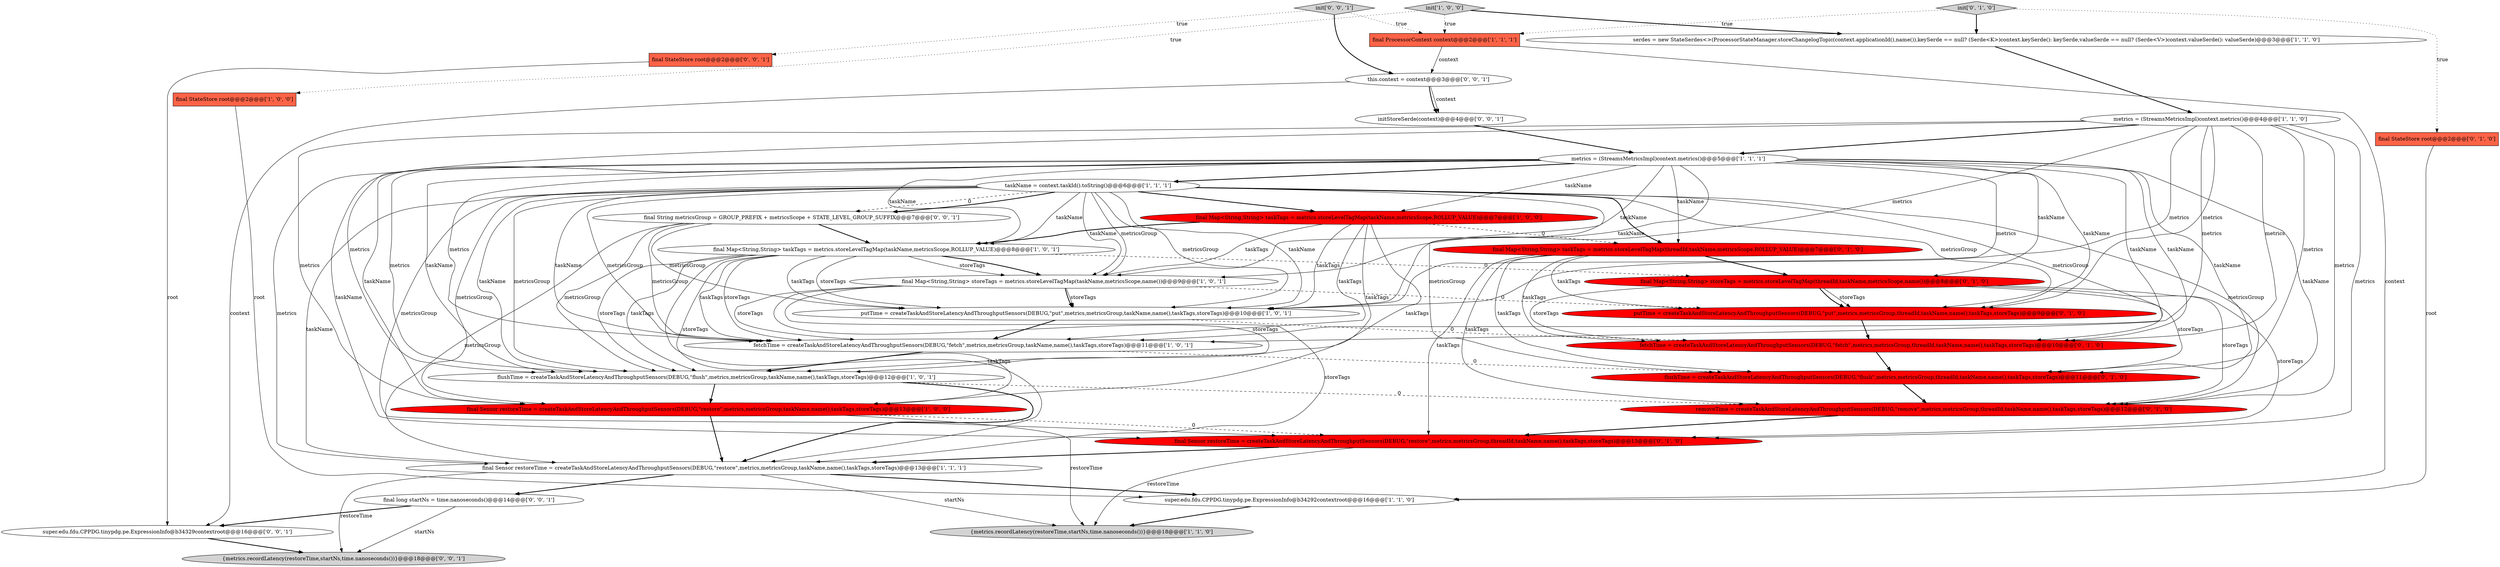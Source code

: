 digraph {
9 [style = filled, label = "super.edu.fdu.CPPDG.tinypdg.pe.ExpressionInfo@b34292contextroot@@@16@@@['1', '1', '0']", fillcolor = white, shape = ellipse image = "AAA0AAABBB1BBB"];
12 [style = filled, label = "{metrics.recordLatency(restoreTime,startNs,time.nanoseconds())}@@@18@@@['1', '1', '0']", fillcolor = lightgray, shape = ellipse image = "AAA0AAABBB1BBB"];
1 [style = filled, label = "final Sensor restoreTime = createTaskAndStoreLatencyAndThroughputSensors(DEBUG,\"restore\",metrics,metricsGroup,taskName,name(),taskTags,storeTags)@@@13@@@['1', '1', '1']", fillcolor = white, shape = ellipse image = "AAA0AAABBB1BBB"];
0 [style = filled, label = "metrics = (StreamsMetricsImpl)context.metrics()@@@4@@@['1', '1', '0']", fillcolor = white, shape = ellipse image = "AAA0AAABBB1BBB"];
20 [style = filled, label = "flushTime = createTaskAndStoreLatencyAndThroughputSensors(DEBUG,\"flush\",metrics,metricsGroup,threadId,taskName,name(),taskTags,storeTags)@@@11@@@['0', '1', '0']", fillcolor = red, shape = ellipse image = "AAA1AAABBB2BBB"];
31 [style = filled, label = "final StateStore root@@@2@@@['0', '0', '1']", fillcolor = tomato, shape = box image = "AAA0AAABBB3BBB"];
30 [style = filled, label = "final long startNs = time.nanoseconds()@@@14@@@['0', '0', '1']", fillcolor = white, shape = ellipse image = "AAA0AAABBB3BBB"];
8 [style = filled, label = "final Map<String,String> taskTags = metrics.storeLevelTagMap(taskName,metricsScope,ROLLUP_VALUE)@@@7@@@['1', '0', '0']", fillcolor = red, shape = ellipse image = "AAA1AAABBB1BBB"];
3 [style = filled, label = "metrics = (StreamsMetricsImpl)context.metrics()@@@5@@@['1', '1', '1']", fillcolor = white, shape = ellipse image = "AAA0AAABBB1BBB"];
16 [style = filled, label = "flushTime = createTaskAndStoreLatencyAndThroughputSensors(DEBUG,\"flush\",metrics,metricsGroup,taskName,name(),taskTags,storeTags)@@@12@@@['1', '0', '1']", fillcolor = white, shape = ellipse image = "AAA0AAABBB1BBB"];
5 [style = filled, label = "init['1', '0', '0']", fillcolor = lightgray, shape = diamond image = "AAA0AAABBB1BBB"];
19 [style = filled, label = "fetchTime = createTaskAndStoreLatencyAndThroughputSensors(DEBUG,\"fetch\",metrics,metricsGroup,threadId,taskName,name(),taskTags,storeTags)@@@10@@@['0', '1', '0']", fillcolor = red, shape = ellipse image = "AAA1AAABBB2BBB"];
15 [style = filled, label = "fetchTime = createTaskAndStoreLatencyAndThroughputSensors(DEBUG,\"fetch\",metrics,metricsGroup,taskName,name(),taskTags,storeTags)@@@11@@@['1', '0', '1']", fillcolor = white, shape = ellipse image = "AAA0AAABBB1BBB"];
32 [style = filled, label = "{metrics.recordLatency(restoreTime,startNs,time.nanoseconds())}@@@18@@@['0', '0', '1']", fillcolor = lightgray, shape = ellipse image = "AAA0AAABBB3BBB"];
25 [style = filled, label = "final Map<String,String> storeTags = metrics.storeLevelTagMap(threadId,taskName,metricsScope,name())@@@8@@@['0', '1', '0']", fillcolor = red, shape = ellipse image = "AAA1AAABBB2BBB"];
11 [style = filled, label = "final Sensor restoreTime = createTaskAndStoreLatencyAndThroughputSensors(DEBUG,\"restore\",metrics,metricsGroup,taskName,name(),taskTags,storeTags)@@@13@@@['1', '0', '0']", fillcolor = red, shape = ellipse image = "AAA1AAABBB1BBB"];
29 [style = filled, label = "super.edu.fdu.CPPDG.tinypdg.pe.ExpressionInfo@b34329contextroot@@@16@@@['0', '0', '1']", fillcolor = white, shape = ellipse image = "AAA0AAABBB3BBB"];
24 [style = filled, label = "removeTime = createTaskAndStoreLatencyAndThroughputSensors(DEBUG,\"remove\",metrics,metricsGroup,threadId,taskName,name(),taskTags,storeTags)@@@12@@@['0', '1', '0']", fillcolor = red, shape = ellipse image = "AAA1AAABBB2BBB"];
27 [style = filled, label = "final String metricsGroup = GROUP_PREFIX + metricsScope + STATE_LEVEL_GROUP_SUFFIX@@@7@@@['0', '0', '1']", fillcolor = white, shape = ellipse image = "AAA0AAABBB3BBB"];
33 [style = filled, label = "init['0', '0', '1']", fillcolor = lightgray, shape = diamond image = "AAA0AAABBB3BBB"];
10 [style = filled, label = "final StateStore root@@@2@@@['1', '0', '0']", fillcolor = tomato, shape = box image = "AAA0AAABBB1BBB"];
2 [style = filled, label = "serdes = new StateSerdes<>(ProcessorStateManager.storeChangelogTopic(context.applicationId(),name()),keySerde == null? (Serde<K>)context.keySerde(): keySerde,valueSerde == null? (Serde<V>)context.valueSerde(): valueSerde)@@@3@@@['1', '1', '0']", fillcolor = white, shape = ellipse image = "AAA0AAABBB1BBB"];
22 [style = filled, label = "final StateStore root@@@2@@@['0', '1', '0']", fillcolor = tomato, shape = box image = "AAA0AAABBB2BBB"];
14 [style = filled, label = "final Map<String,String> taskTags = metrics.storeLevelTagMap(taskName,metricsScope,ROLLUP_VALUE)@@@8@@@['1', '0', '1']", fillcolor = white, shape = ellipse image = "AAA0AAABBB1BBB"];
21 [style = filled, label = "final Sensor restoreTime = createTaskAndStoreLatencyAndThroughputSensors(DEBUG,\"restore\",metrics,metricsGroup,threadId,taskName,name(),taskTags,storeTags)@@@13@@@['0', '1', '0']", fillcolor = red, shape = ellipse image = "AAA1AAABBB2BBB"];
18 [style = filled, label = "init['0', '1', '0']", fillcolor = lightgray, shape = diamond image = "AAA0AAABBB2BBB"];
7 [style = filled, label = "final Map<String,String> storeTags = metrics.storeLevelTagMap(taskName,metricsScope,name())@@@9@@@['1', '0', '1']", fillcolor = white, shape = ellipse image = "AAA0AAABBB1BBB"];
6 [style = filled, label = "taskName = context.taskId().toString()@@@6@@@['1', '1', '1']", fillcolor = white, shape = ellipse image = "AAA0AAABBB1BBB"];
26 [style = filled, label = "initStoreSerde(context)@@@4@@@['0', '0', '1']", fillcolor = white, shape = ellipse image = "AAA0AAABBB3BBB"];
4 [style = filled, label = "putTime = createTaskAndStoreLatencyAndThroughputSensors(DEBUG,\"put\",metrics,metricsGroup,taskName,name(),taskTags,storeTags)@@@10@@@['1', '0', '1']", fillcolor = white, shape = ellipse image = "AAA0AAABBB1BBB"];
28 [style = filled, label = "this.context = context@@@3@@@['0', '0', '1']", fillcolor = white, shape = ellipse image = "AAA0AAABBB3BBB"];
17 [style = filled, label = "putTime = createTaskAndStoreLatencyAndThroughputSensors(DEBUG,\"put\",metrics,metricsGroup,threadId,taskName,name(),taskTags,storeTags)@@@9@@@['0', '1', '0']", fillcolor = red, shape = ellipse image = "AAA1AAABBB2BBB"];
23 [style = filled, label = "final Map<String,String> taskTags = metrics.storeLevelTagMap(threadId,taskName,metricsScope,ROLLUP_VALUE)@@@7@@@['0', '1', '0']", fillcolor = red, shape = ellipse image = "AAA1AAABBB2BBB"];
13 [style = filled, label = "final ProcessorContext context@@@2@@@['1', '1', '1']", fillcolor = tomato, shape = box image = "AAA0AAABBB1BBB"];
0->20 [style = solid, label="metrics"];
3->23 [style = solid, label="taskName"];
14->25 [style = dashed, label="0"];
21->12 [style = solid, label="restoreTime"];
8->23 [style = dashed, label="0"];
4->15 [style = bold, label=""];
0->11 [style = solid, label="metrics"];
10->9 [style = solid, label="root"];
28->26 [style = solid, label="context"];
1->30 [style = bold, label=""];
3->25 [style = solid, label="taskName"];
30->29 [style = bold, label=""];
23->19 [style = solid, label="taskTags"];
14->7 [style = bold, label=""];
13->28 [style = solid, label="context"];
0->17 [style = solid, label="metrics"];
5->13 [style = dotted, label="true"];
27->4 [style = solid, label="metricsGroup"];
27->16 [style = solid, label="metricsGroup"];
24->21 [style = bold, label=""];
14->16 [style = solid, label="taskTags"];
3->14 [style = solid, label="taskName"];
21->1 [style = bold, label=""];
7->15 [style = solid, label="storeTags"];
0->19 [style = solid, label="metrics"];
3->24 [style = solid, label="taskName"];
8->11 [style = solid, label="taskTags"];
14->1 [style = solid, label="taskTags"];
18->13 [style = dotted, label="true"];
14->4 [style = solid, label="storeTags"];
6->11 [style = solid, label="metricsGroup"];
0->3 [style = bold, label=""];
11->21 [style = dashed, label="0"];
14->16 [style = solid, label="storeTags"];
23->25 [style = bold, label=""];
6->15 [style = solid, label="metricsGroup"];
33->13 [style = dotted, label="true"];
7->16 [style = solid, label="storeTags"];
7->17 [style = dashed, label="0"];
0->16 [style = solid, label="metrics"];
19->20 [style = bold, label=""];
33->28 [style = bold, label=""];
6->1 [style = solid, label="taskName"];
23->21 [style = solid, label="taskTags"];
1->32 [style = solid, label="restoreTime"];
6->19 [style = solid, label="metricsGroup"];
14->15 [style = solid, label="taskTags"];
3->20 [style = solid, label="taskName"];
3->11 [style = solid, label="taskName"];
31->29 [style = solid, label="root"];
0->7 [style = solid, label="metrics"];
25->21 [style = solid, label="storeTags"];
6->7 [style = solid, label="taskName"];
27->1 [style = solid, label="metricsGroup"];
6->27 [style = dashed, label="0"];
29->32 [style = bold, label=""];
14->11 [style = solid, label="storeTags"];
3->21 [style = solid, label="taskName"];
8->15 [style = solid, label="taskTags"];
0->24 [style = solid, label="metrics"];
0->15 [style = solid, label="metrics"];
25->17 [style = solid, label="storeTags"];
22->9 [style = solid, label="root"];
3->16 [style = solid, label="taskName"];
33->31 [style = dotted, label="true"];
3->8 [style = solid, label="taskName"];
3->15 [style = solid, label="taskName"];
15->20 [style = dashed, label="0"];
27->14 [style = bold, label=""];
25->20 [style = solid, label="storeTags"];
8->16 [style = solid, label="taskTags"];
6->23 [style = bold, label=""];
26->3 [style = bold, label=""];
5->10 [style = dotted, label="true"];
6->15 [style = solid, label="taskName"];
13->9 [style = solid, label="context"];
8->14 [style = bold, label=""];
3->6 [style = bold, label=""];
28->26 [style = bold, label=""];
7->4 [style = bold, label=""];
8->4 [style = solid, label="taskTags"];
25->17 [style = bold, label=""];
1->9 [style = bold, label=""];
3->7 [style = solid, label="taskName"];
25->24 [style = solid, label="storeTags"];
6->27 [style = bold, label=""];
2->0 [style = bold, label=""];
23->17 [style = solid, label="taskTags"];
14->7 [style = solid, label="storeTags"];
3->16 [style = solid, label="metrics"];
6->4 [style = solid, label="taskName"];
16->1 [style = bold, label=""];
14->15 [style = solid, label="storeTags"];
4->19 [style = dashed, label="0"];
23->24 [style = solid, label="taskTags"];
6->14 [style = solid, label="taskName"];
9->12 [style = bold, label=""];
6->24 [style = solid, label="metricsGroup"];
3->15 [style = solid, label="metrics"];
6->4 [style = solid, label="metricsGroup"];
30->32 [style = solid, label="startNs"];
18->22 [style = dotted, label="true"];
28->29 [style = solid, label="context"];
3->19 [style = solid, label="taskName"];
16->11 [style = bold, label=""];
3->4 [style = solid, label="metrics"];
11->1 [style = bold, label=""];
16->24 [style = dashed, label="0"];
6->16 [style = solid, label="metricsGroup"];
11->12 [style = solid, label="restoreTime"];
3->4 [style = solid, label="taskName"];
18->2 [style = bold, label=""];
6->7 [style = solid, label="metricsGroup"];
8->7 [style = solid, label="taskTags"];
15->16 [style = bold, label=""];
7->4 [style = solid, label="storeTags"];
17->19 [style = bold, label=""];
6->16 [style = solid, label="taskName"];
14->4 [style = solid, label="taskTags"];
23->20 [style = solid, label="taskTags"];
0->4 [style = solid, label="metrics"];
3->17 [style = solid, label="taskName"];
5->2 [style = bold, label=""];
1->12 [style = solid, label="startNs"];
25->19 [style = solid, label="storeTags"];
6->17 [style = solid, label="metricsGroup"];
0->21 [style = solid, label="metrics"];
6->8 [style = bold, label=""];
7->1 [style = solid, label="storeTags"];
6->21 [style = solid, label="metricsGroup"];
27->15 [style = solid, label="metricsGroup"];
20->24 [style = bold, label=""];
3->1 [style = solid, label="metrics"];
6->20 [style = solid, label="metricsGroup"];
}
